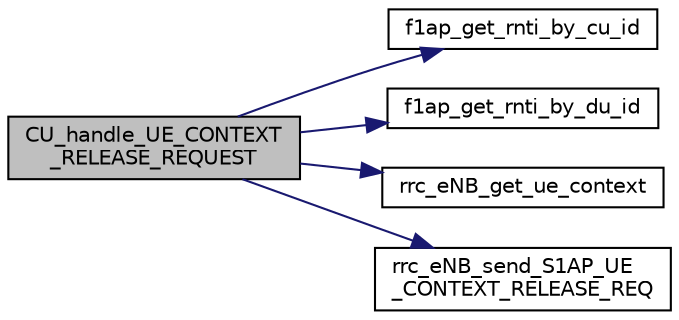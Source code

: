 digraph "CU_handle_UE_CONTEXT_RELEASE_REQUEST"
{
 // LATEX_PDF_SIZE
  edge [fontname="Helvetica",fontsize="10",labelfontname="Helvetica",labelfontsize="10"];
  node [fontname="Helvetica",fontsize="10",shape=record];
  rankdir="LR";
  Node1 [label="CU_handle_UE_CONTEXT\l_RELEASE_REQUEST",height=0.2,width=0.4,color="black", fillcolor="grey75", style="filled", fontcolor="black",tooltip=" "];
  Node1 -> Node2 [color="midnightblue",fontsize="10",style="solid",fontname="Helvetica"];
  Node2 [label="f1ap_get_rnti_by_cu_id",height=0.2,width=0.4,color="black", fillcolor="white", style="filled",URL="$f1ap__common_8c.html#afc81568ec04cfc885d98e46647f8ffef",tooltip=" "];
  Node1 -> Node3 [color="midnightblue",fontsize="10",style="solid",fontname="Helvetica"];
  Node3 [label="f1ap_get_rnti_by_du_id",height=0.2,width=0.4,color="black", fillcolor="white", style="filled",URL="$f1ap__common_8c.html#aedacedde0b5177f06329aab96cd7b6c9",tooltip=" "];
  Node1 -> Node4 [color="midnightblue",fontsize="10",style="solid",fontname="Helvetica"];
  Node4 [label="rrc_eNB_get_ue_context",height=0.2,width=0.4,color="black", fillcolor="white", style="filled",URL="$rrc__eNB__UE__context_8c.html#a746860031d13c8ab30390dc0e7685e9f",tooltip=" "];
  Node1 -> Node5 [color="midnightblue",fontsize="10",style="solid",fontname="Helvetica"];
  Node5 [label="rrc_eNB_send_S1AP_UE\l_CONTEXT_RELEASE_REQ",height=0.2,width=0.4,color="black", fillcolor="white", style="filled",URL="$rrc__eNB__S1AP_8c.html#a23060ed72402f254ec7f5469743abd67",tooltip=" "];
}
